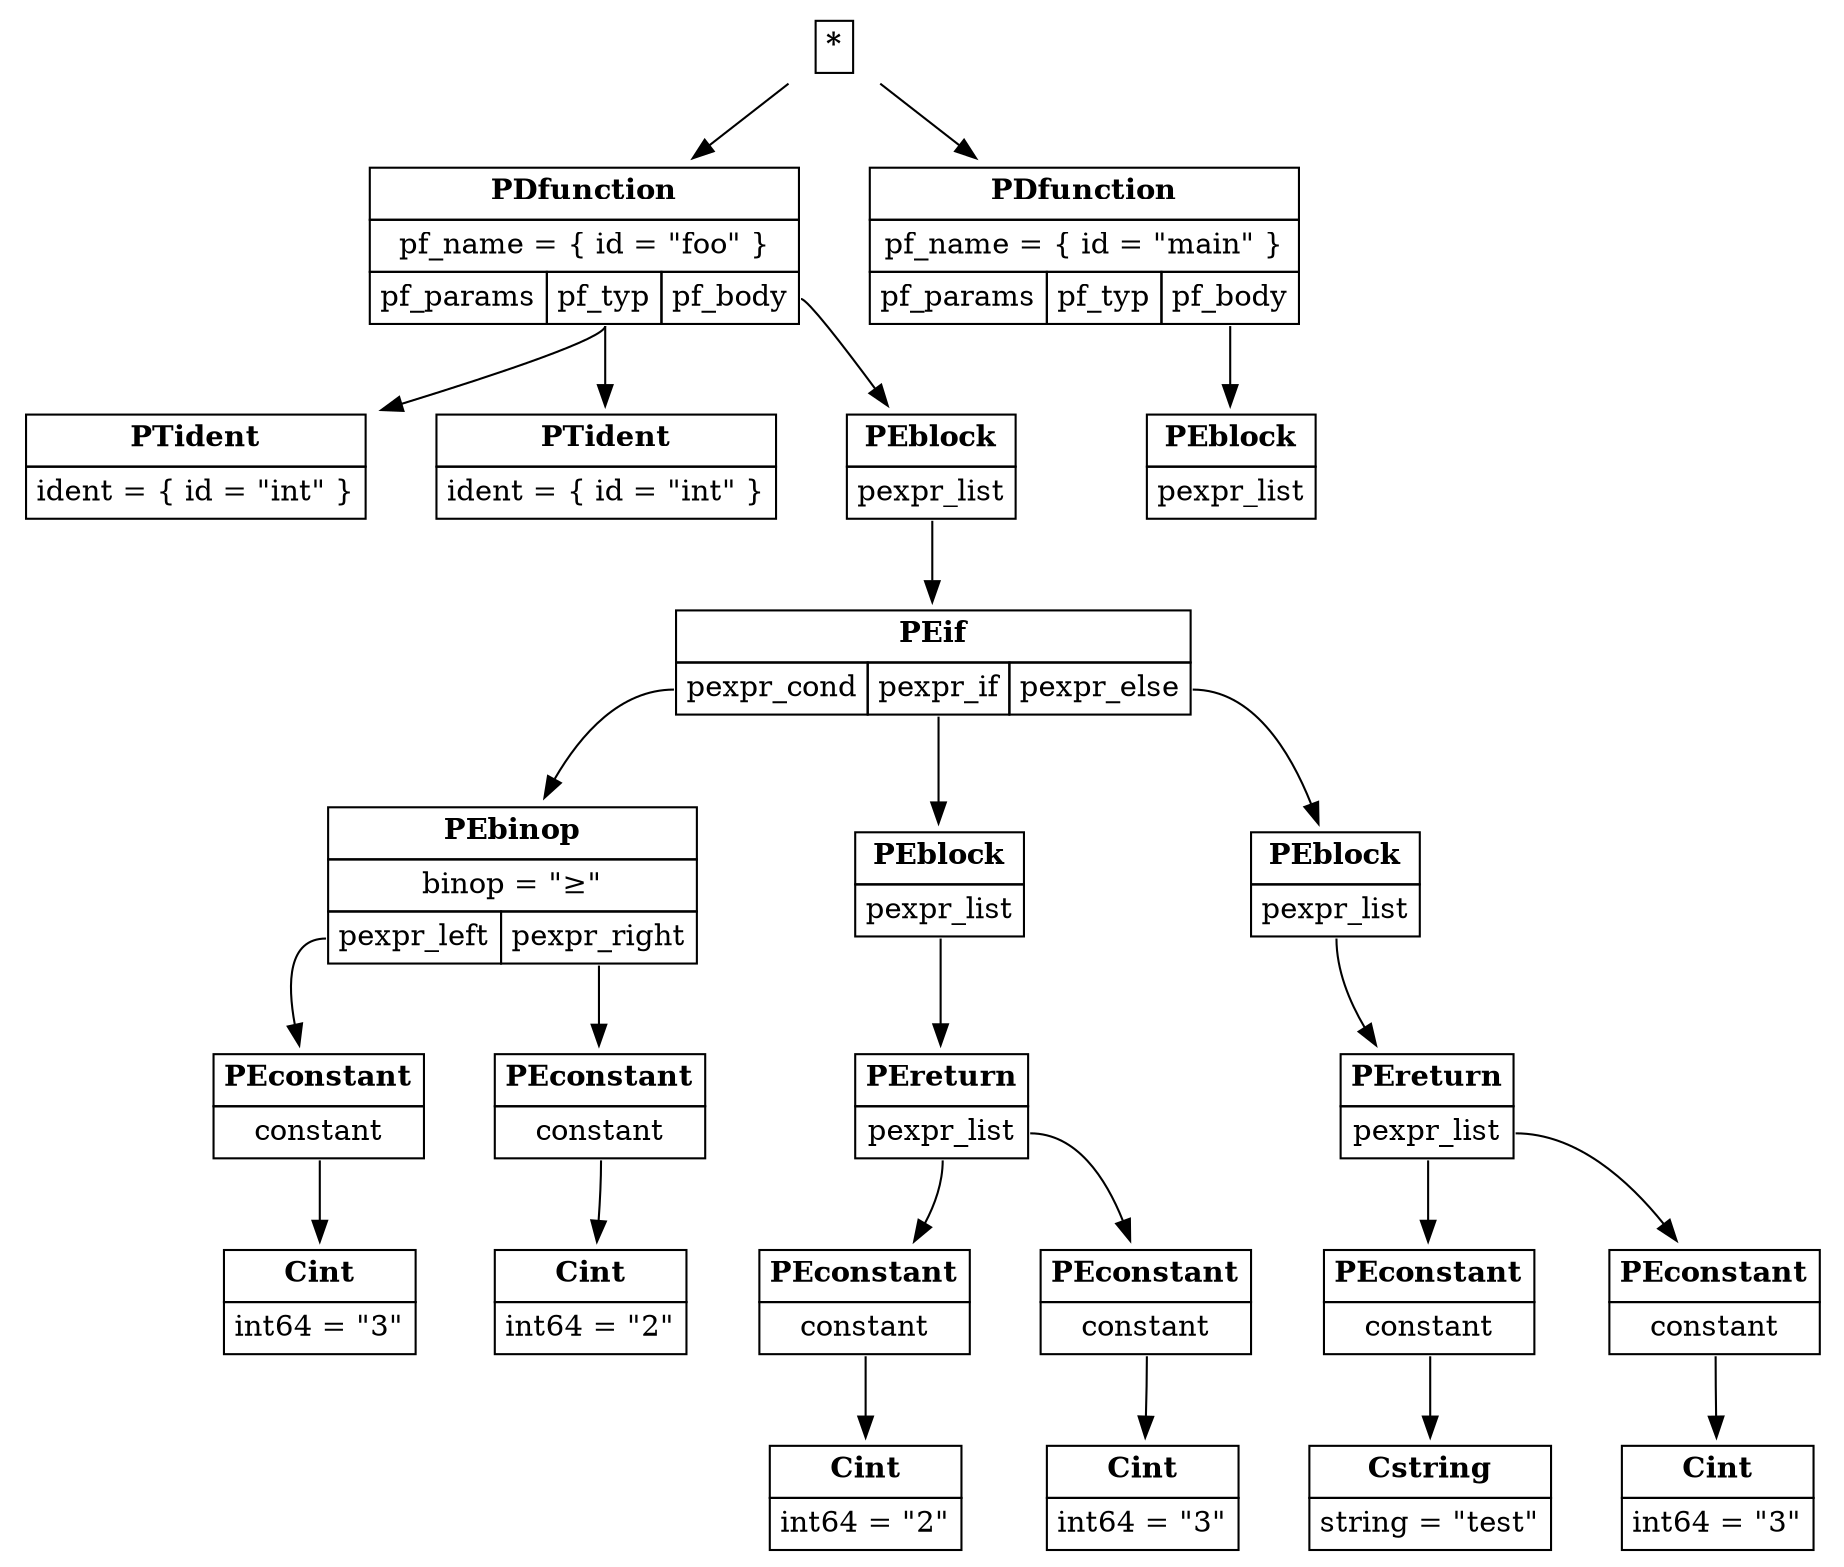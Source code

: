 digraph ast {
node [shape=plaintext];
root [label=<<table border='0' cellborder='1' cellspacing='0' cellpadding='4'><tr ><td colspan = '1'><b >*</b></td></tr></table>>]
PDfunction_1 [label=<<table border='0' cellborder='1' cellspacing='0' cellpadding='4'><tr ><td colspan = '3'><b >PDfunction</b></td></tr><tr ><td colspan = '3'>pf_name = { id = "foo" }</td></tr><tr ><td port='pf_params'>pf_params</td><td port='pf_typ'>pf_typ</td><td port='pf_body'>pf_body</td></tr></table>>]
root -> PDfunction_1
PTident_2 [label=<<table border='0' cellborder='1' cellspacing='0' cellpadding='4'><tr ><td colspan = '1'><b >PTident</b></td></tr><tr ><td colspan = '1'>ident = { id = "int" }</td></tr></table>>]
PDfunction_1:pf_typ -> PTident_2
PTident_3 [label=<<table border='0' cellborder='1' cellspacing='0' cellpadding='4'><tr ><td colspan = '1'><b >PTident</b></td></tr><tr ><td colspan = '1'>ident = { id = "int" }</td></tr></table>>]
PDfunction_1:pf_typ -> PTident_3
PEblock_4 [label=<<table border='0' cellborder='1' cellspacing='0' cellpadding='4'><tr ><td colspan = '1'><b >PEblock</b></td></tr><tr ><td port='pexpr_list'>pexpr_list</td></tr></table>>]
PDfunction_1:pf_body -> PEblock_4
PEif_5 [label=<<table border='0' cellborder='1' cellspacing='0' cellpadding='4'><tr ><td colspan = '3'><b >PEif</b></td></tr><tr ><td port='pexpr_cond'>pexpr_cond</td><td port='pexpr_if'>pexpr_if</td><td port='pexpr_else'>pexpr_else</td></tr></table>>]
PEblock_4:pexpr_list -> PEif_5
PEbinop_6 [label=<<table border='0' cellborder='1' cellspacing='0' cellpadding='4'><tr ><td colspan = '2'><b >PEbinop</b></td></tr><tr ><td colspan = '2'>binop = "&ge;"</td></tr><tr ><td port='pexpr_left'>pexpr_left</td><td port='pexpr_right'>pexpr_right</td></tr></table>>]
PEif_5:pexpr_cond -> PEbinop_6
PEconstant_7 [label=<<table border='0' cellborder='1' cellspacing='0' cellpadding='4'><tr ><td colspan = '1'><b >PEconstant</b></td></tr><tr ><td port='constant'>constant</td></tr></table>>]
PEbinop_6:pexpr_left -> PEconstant_7
Cint_8 [label=<<table border='0' cellborder='1' cellspacing='0' cellpadding='4'><tr ><td colspan = '1'><b >Cint</b></td></tr><tr ><td colspan = '1'>int64 = "3"</td></tr></table>>]
PEconstant_7:constant -> Cint_8
PEconstant_9 [label=<<table border='0' cellborder='1' cellspacing='0' cellpadding='4'><tr ><td colspan = '1'><b >PEconstant</b></td></tr><tr ><td port='constant'>constant</td></tr></table>>]
PEbinop_6:pexpr_right -> PEconstant_9
Cint_10 [label=<<table border='0' cellborder='1' cellspacing='0' cellpadding='4'><tr ><td colspan = '1'><b >Cint</b></td></tr><tr ><td colspan = '1'>int64 = "2"</td></tr></table>>]
PEconstant_9:constant -> Cint_10
PEblock_11 [label=<<table border='0' cellborder='1' cellspacing='0' cellpadding='4'><tr ><td colspan = '1'><b >PEblock</b></td></tr><tr ><td port='pexpr_list'>pexpr_list</td></tr></table>>]
PEif_5:pexpr_if -> PEblock_11
PEreturn_12 [label=<<table border='0' cellborder='1' cellspacing='0' cellpadding='4'><tr ><td colspan = '1'><b >PEreturn</b></td></tr><tr ><td port='pexpr_list'>pexpr_list</td></tr></table>>]
PEblock_11:pexpr_list -> PEreturn_12
PEconstant_13 [label=<<table border='0' cellborder='1' cellspacing='0' cellpadding='4'><tr ><td colspan = '1'><b >PEconstant</b></td></tr><tr ><td port='constant'>constant</td></tr></table>>]
PEreturn_12:pexpr_list -> PEconstant_13
Cint_14 [label=<<table border='0' cellborder='1' cellspacing='0' cellpadding='4'><tr ><td colspan = '1'><b >Cint</b></td></tr><tr ><td colspan = '1'>int64 = "2"</td></tr></table>>]
PEconstant_13:constant -> Cint_14
PEconstant_15 [label=<<table border='0' cellborder='1' cellspacing='0' cellpadding='4'><tr ><td colspan = '1'><b >PEconstant</b></td></tr><tr ><td port='constant'>constant</td></tr></table>>]
PEreturn_12:pexpr_list -> PEconstant_15
Cint_16 [label=<<table border='0' cellborder='1' cellspacing='0' cellpadding='4'><tr ><td colspan = '1'><b >Cint</b></td></tr><tr ><td colspan = '1'>int64 = "3"</td></tr></table>>]
PEconstant_15:constant -> Cint_16
PEblock_17 [label=<<table border='0' cellborder='1' cellspacing='0' cellpadding='4'><tr ><td colspan = '1'><b >PEblock</b></td></tr><tr ><td port='pexpr_list'>pexpr_list</td></tr></table>>]
PEif_5:pexpr_else -> PEblock_17
PEreturn_18 [label=<<table border='0' cellborder='1' cellspacing='0' cellpadding='4'><tr ><td colspan = '1'><b >PEreturn</b></td></tr><tr ><td port='pexpr_list'>pexpr_list</td></tr></table>>]
PEblock_17:pexpr_list -> PEreturn_18
PEconstant_19 [label=<<table border='0' cellborder='1' cellspacing='0' cellpadding='4'><tr ><td colspan = '1'><b >PEconstant</b></td></tr><tr ><td port='constant'>constant</td></tr></table>>]
PEreturn_18:pexpr_list -> PEconstant_19
Cstring_20 [label=<<table border='0' cellborder='1' cellspacing='0' cellpadding='4'><tr ><td colspan = '1'><b >Cstring</b></td></tr><tr ><td colspan = '1'>string = "test"</td></tr></table>>]
PEconstant_19:constant -> Cstring_20
PEconstant_21 [label=<<table border='0' cellborder='1' cellspacing='0' cellpadding='4'><tr ><td colspan = '1'><b >PEconstant</b></td></tr><tr ><td port='constant'>constant</td></tr></table>>]
PEreturn_18:pexpr_list -> PEconstant_21
Cint_22 [label=<<table border='0' cellborder='1' cellspacing='0' cellpadding='4'><tr ><td colspan = '1'><b >Cint</b></td></tr><tr ><td colspan = '1'>int64 = "3"</td></tr></table>>]
PEconstant_21:constant -> Cint_22
PDfunction_23 [label=<<table border='0' cellborder='1' cellspacing='0' cellpadding='4'><tr ><td colspan = '3'><b >PDfunction</b></td></tr><tr ><td colspan = '3'>pf_name = { id = "main" }</td></tr><tr ><td port='pf_params'>pf_params</td><td port='pf_typ'>pf_typ</td><td port='pf_body'>pf_body</td></tr></table>>]
root -> PDfunction_23
PEblock_24 [label=<<table border='0' cellborder='1' cellspacing='0' cellpadding='4'><tr ><td colspan = '1'><b >PEblock</b></td></tr><tr ><td port='pexpr_list'>pexpr_list</td></tr></table>>]
PDfunction_23:pf_body -> PEblock_24
}
